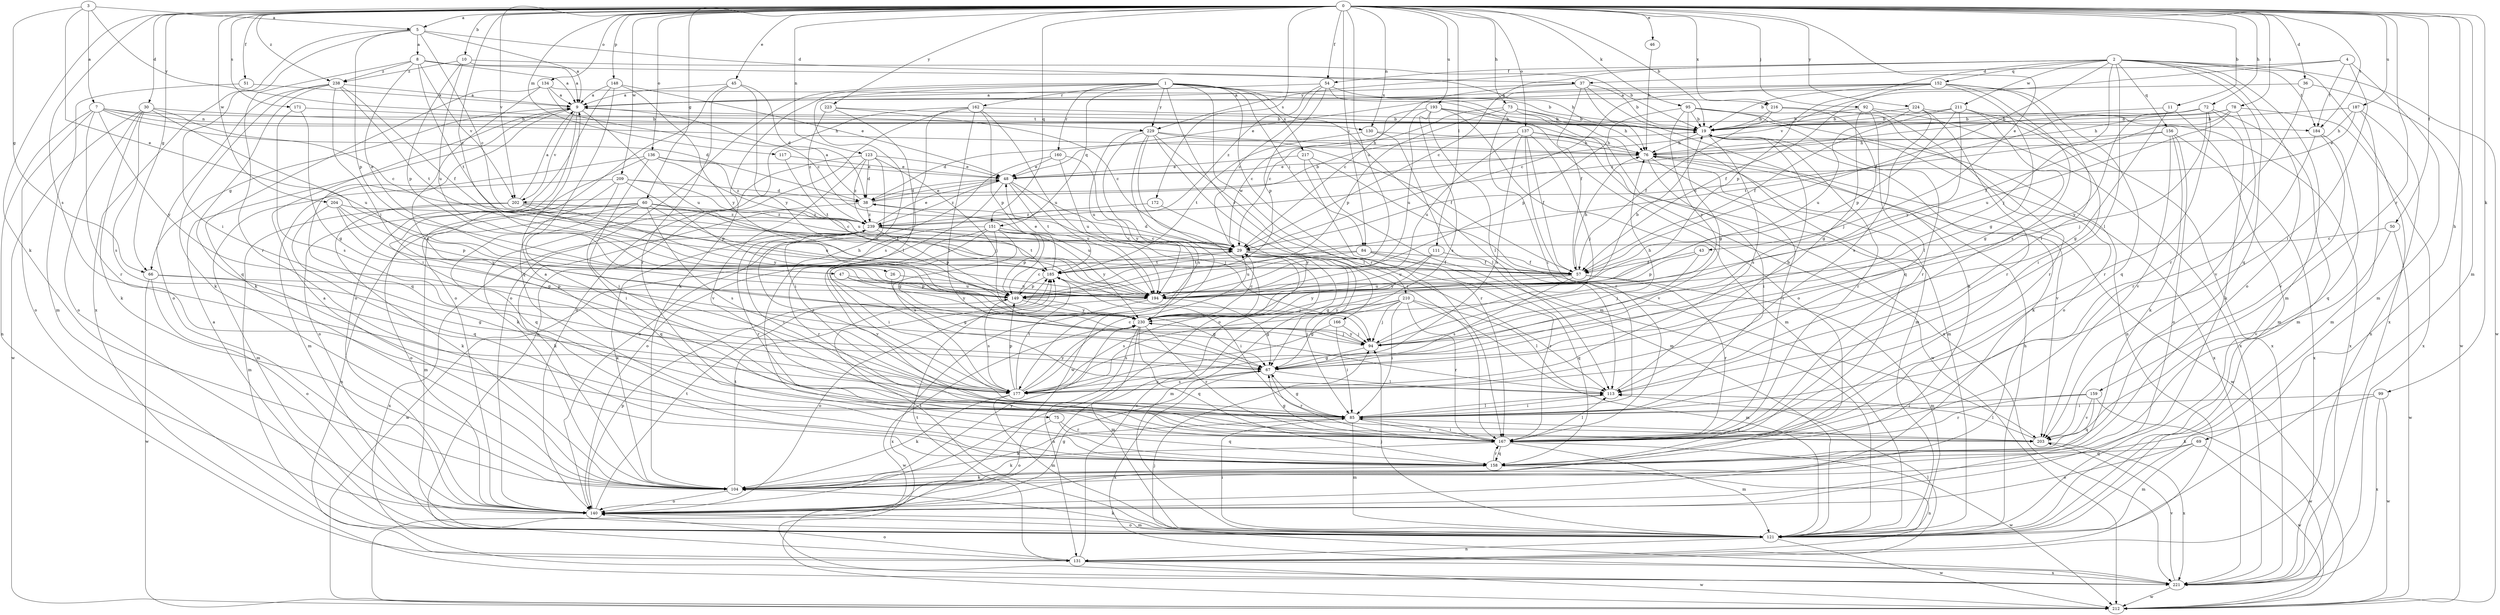 strict digraph  {
0;
1;
2;
3;
4;
5;
7;
8;
9;
10;
11;
19;
26;
29;
30;
36;
37;
38;
43;
45;
46;
47;
48;
50;
51;
54;
57;
60;
66;
67;
69;
72;
73;
75;
76;
78;
84;
85;
92;
94;
95;
99;
104;
111;
113;
117;
121;
123;
130;
131;
134;
136;
137;
140;
148;
149;
151;
152;
156;
158;
159;
160;
162;
166;
167;
171;
172;
177;
184;
185;
187;
193;
194;
202;
203;
204;
209;
210;
211;
212;
216;
217;
221;
223;
224;
229;
230;
238;
239;
0 -> 5  [label=a];
0 -> 10  [label=b];
0 -> 11  [label=b];
0 -> 19  [label=b];
0 -> 26  [label=c];
0 -> 30  [label=d];
0 -> 36  [label=d];
0 -> 43  [label=e];
0 -> 45  [label=e];
0 -> 46  [label=e];
0 -> 50  [label=f];
0 -> 51  [label=f];
0 -> 54  [label=f];
0 -> 60  [label=g];
0 -> 66  [label=g];
0 -> 69  [label=h];
0 -> 72  [label=h];
0 -> 73  [label=h];
0 -> 78  [label=i];
0 -> 84  [label=i];
0 -> 92  [label=j];
0 -> 95  [label=k];
0 -> 99  [label=k];
0 -> 104  [label=k];
0 -> 111  [label=l];
0 -> 117  [label=m];
0 -> 121  [label=m];
0 -> 123  [label=n];
0 -> 130  [label=n];
0 -> 134  [label=o];
0 -> 136  [label=o];
0 -> 137  [label=o];
0 -> 148  [label=p];
0 -> 151  [label=q];
0 -> 159  [label=r];
0 -> 171  [label=s];
0 -> 172  [label=s];
0 -> 177  [label=s];
0 -> 184  [label=t];
0 -> 187  [label=u];
0 -> 193  [label=u];
0 -> 194  [label=u];
0 -> 202  [label=v];
0 -> 204  [label=w];
0 -> 209  [label=w];
0 -> 216  [label=x];
0 -> 223  [label=y];
0 -> 224  [label=y];
0 -> 238  [label=z];
1 -> 75  [label=h];
1 -> 84  [label=i];
1 -> 104  [label=k];
1 -> 121  [label=m];
1 -> 140  [label=o];
1 -> 151  [label=q];
1 -> 160  [label=r];
1 -> 162  [label=r];
1 -> 166  [label=r];
1 -> 167  [label=r];
1 -> 210  [label=w];
1 -> 216  [label=x];
1 -> 217  [label=x];
1 -> 229  [label=y];
2 -> 29  [label=c];
2 -> 54  [label=f];
2 -> 57  [label=f];
2 -> 94  [label=j];
2 -> 113  [label=l];
2 -> 121  [label=m];
2 -> 140  [label=o];
2 -> 149  [label=p];
2 -> 152  [label=q];
2 -> 156  [label=q];
2 -> 158  [label=q];
2 -> 184  [label=t];
2 -> 211  [label=w];
2 -> 212  [label=w];
2 -> 221  [label=x];
2 -> 229  [label=y];
3 -> 5  [label=a];
3 -> 7  [label=a];
3 -> 47  [label=e];
3 -> 66  [label=g];
3 -> 229  [label=y];
4 -> 37  [label=d];
4 -> 85  [label=i];
4 -> 121  [label=m];
4 -> 184  [label=t];
4 -> 202  [label=v];
5 -> 8  [label=a];
5 -> 9  [label=a];
5 -> 29  [label=c];
5 -> 37  [label=d];
5 -> 85  [label=i];
5 -> 149  [label=p];
5 -> 221  [label=x];
7 -> 38  [label=d];
7 -> 76  [label=h];
7 -> 130  [label=n];
7 -> 131  [label=n];
7 -> 140  [label=o];
7 -> 167  [label=r];
7 -> 184  [label=t];
7 -> 230  [label=y];
8 -> 9  [label=a];
8 -> 47  [label=e];
8 -> 76  [label=h];
8 -> 167  [label=r];
8 -> 185  [label=t];
8 -> 202  [label=v];
8 -> 238  [label=z];
9 -> 19  [label=b];
9 -> 66  [label=g];
9 -> 85  [label=i];
9 -> 158  [label=q];
9 -> 194  [label=u];
9 -> 202  [label=v];
10 -> 9  [label=a];
10 -> 19  [label=b];
10 -> 149  [label=p];
10 -> 194  [label=u];
10 -> 238  [label=z];
11 -> 19  [label=b];
11 -> 67  [label=g];
11 -> 121  [label=m];
19 -> 76  [label=h];
19 -> 104  [label=k];
19 -> 167  [label=r];
19 -> 177  [label=s];
19 -> 221  [label=x];
26 -> 67  [label=g];
26 -> 194  [label=u];
29 -> 38  [label=d];
29 -> 57  [label=f];
29 -> 67  [label=g];
29 -> 85  [label=i];
29 -> 121  [label=m];
29 -> 185  [label=t];
30 -> 19  [label=b];
30 -> 29  [label=c];
30 -> 104  [label=k];
30 -> 140  [label=o];
30 -> 177  [label=s];
30 -> 194  [label=u];
30 -> 212  [label=w];
36 -> 9  [label=a];
36 -> 167  [label=r];
36 -> 212  [label=w];
37 -> 9  [label=a];
37 -> 19  [label=b];
37 -> 29  [label=c];
37 -> 57  [label=f];
37 -> 104  [label=k];
37 -> 158  [label=q];
38 -> 9  [label=a];
38 -> 19  [label=b];
38 -> 48  [label=e];
38 -> 104  [label=k];
38 -> 194  [label=u];
38 -> 239  [label=z];
43 -> 57  [label=f];
43 -> 94  [label=j];
43 -> 149  [label=p];
45 -> 9  [label=a];
45 -> 38  [label=d];
45 -> 140  [label=o];
45 -> 167  [label=r];
45 -> 230  [label=y];
46 -> 76  [label=h];
47 -> 149  [label=p];
47 -> 194  [label=u];
47 -> 230  [label=y];
48 -> 38  [label=d];
48 -> 94  [label=j];
48 -> 140  [label=o];
48 -> 185  [label=t];
48 -> 194  [label=u];
48 -> 239  [label=z];
50 -> 29  [label=c];
50 -> 203  [label=v];
50 -> 212  [label=w];
51 -> 9  [label=a];
51 -> 121  [label=m];
54 -> 9  [label=a];
54 -> 29  [label=c];
54 -> 140  [label=o];
54 -> 149  [label=p];
54 -> 221  [label=x];
54 -> 239  [label=z];
57 -> 76  [label=h];
57 -> 121  [label=m];
57 -> 167  [label=r];
57 -> 177  [label=s];
57 -> 194  [label=u];
57 -> 230  [label=y];
60 -> 57  [label=f];
60 -> 121  [label=m];
60 -> 131  [label=n];
60 -> 140  [label=o];
60 -> 158  [label=q];
60 -> 177  [label=s];
60 -> 194  [label=u];
60 -> 239  [label=z];
66 -> 67  [label=g];
66 -> 140  [label=o];
66 -> 149  [label=p];
66 -> 212  [label=w];
67 -> 113  [label=l];
67 -> 167  [label=r];
67 -> 177  [label=s];
67 -> 221  [label=x];
69 -> 121  [label=m];
69 -> 140  [label=o];
69 -> 158  [label=q];
69 -> 212  [label=w];
72 -> 19  [label=b];
72 -> 94  [label=j];
72 -> 104  [label=k];
72 -> 121  [label=m];
72 -> 167  [label=r];
72 -> 185  [label=t];
72 -> 230  [label=y];
72 -> 239  [label=z];
73 -> 19  [label=b];
73 -> 29  [label=c];
73 -> 76  [label=h];
73 -> 85  [label=i];
73 -> 121  [label=m];
73 -> 149  [label=p];
75 -> 140  [label=o];
75 -> 158  [label=q];
75 -> 167  [label=r];
76 -> 48  [label=e];
76 -> 85  [label=i];
76 -> 167  [label=r];
76 -> 203  [label=v];
76 -> 212  [label=w];
78 -> 19  [label=b];
78 -> 57  [label=f];
78 -> 76  [label=h];
78 -> 194  [label=u];
78 -> 203  [label=v];
78 -> 221  [label=x];
84 -> 57  [label=f];
84 -> 158  [label=q];
84 -> 167  [label=r];
84 -> 185  [label=t];
84 -> 194  [label=u];
85 -> 67  [label=g];
85 -> 104  [label=k];
85 -> 113  [label=l];
85 -> 121  [label=m];
85 -> 167  [label=r];
85 -> 203  [label=v];
92 -> 19  [label=b];
92 -> 67  [label=g];
92 -> 113  [label=l];
92 -> 140  [label=o];
92 -> 221  [label=x];
94 -> 67  [label=g];
94 -> 76  [label=h];
94 -> 230  [label=y];
95 -> 19  [label=b];
95 -> 67  [label=g];
95 -> 131  [label=n];
95 -> 149  [label=p];
95 -> 167  [label=r];
95 -> 221  [label=x];
95 -> 230  [label=y];
99 -> 85  [label=i];
99 -> 104  [label=k];
99 -> 212  [label=w];
99 -> 221  [label=x];
104 -> 9  [label=a];
104 -> 140  [label=o];
104 -> 185  [label=t];
104 -> 230  [label=y];
111 -> 57  [label=f];
111 -> 194  [label=u];
111 -> 230  [label=y];
113 -> 19  [label=b];
113 -> 85  [label=i];
117 -> 48  [label=e];
117 -> 185  [label=t];
121 -> 9  [label=a];
121 -> 76  [label=h];
121 -> 85  [label=i];
121 -> 94  [label=j];
121 -> 104  [label=k];
121 -> 131  [label=n];
121 -> 140  [label=o];
121 -> 185  [label=t];
121 -> 212  [label=w];
123 -> 38  [label=d];
123 -> 48  [label=e];
123 -> 85  [label=i];
123 -> 94  [label=j];
123 -> 104  [label=k];
123 -> 203  [label=v];
123 -> 239  [label=z];
130 -> 76  [label=h];
130 -> 113  [label=l];
130 -> 185  [label=t];
131 -> 29  [label=c];
131 -> 113  [label=l];
131 -> 140  [label=o];
131 -> 185  [label=t];
131 -> 212  [label=w];
131 -> 221  [label=x];
134 -> 9  [label=a];
134 -> 19  [label=b];
134 -> 29  [label=c];
134 -> 104  [label=k];
134 -> 177  [label=s];
136 -> 48  [label=e];
136 -> 85  [label=i];
136 -> 121  [label=m];
136 -> 140  [label=o];
136 -> 194  [label=u];
136 -> 239  [label=z];
137 -> 38  [label=d];
137 -> 57  [label=f];
137 -> 76  [label=h];
137 -> 94  [label=j];
137 -> 121  [label=m];
137 -> 167  [label=r];
137 -> 177  [label=s];
137 -> 194  [label=u];
140 -> 29  [label=c];
140 -> 67  [label=g];
140 -> 121  [label=m];
140 -> 149  [label=p];
140 -> 185  [label=t];
148 -> 9  [label=a];
148 -> 48  [label=e];
148 -> 140  [label=o];
148 -> 158  [label=q];
148 -> 230  [label=y];
149 -> 29  [label=c];
149 -> 67  [label=g];
149 -> 177  [label=s];
149 -> 230  [label=y];
151 -> 29  [label=c];
151 -> 85  [label=i];
151 -> 149  [label=p];
151 -> 167  [label=r];
151 -> 177  [label=s];
151 -> 203  [label=v];
151 -> 212  [label=w];
151 -> 230  [label=y];
152 -> 9  [label=a];
152 -> 19  [label=b];
152 -> 29  [label=c];
152 -> 48  [label=e];
152 -> 57  [label=f];
152 -> 67  [label=g];
152 -> 113  [label=l];
152 -> 158  [label=q];
152 -> 177  [label=s];
156 -> 29  [label=c];
156 -> 76  [label=h];
156 -> 104  [label=k];
156 -> 140  [label=o];
156 -> 203  [label=v];
156 -> 221  [label=x];
158 -> 104  [label=k];
158 -> 131  [label=n];
158 -> 167  [label=r];
159 -> 85  [label=i];
159 -> 158  [label=q];
159 -> 167  [label=r];
159 -> 203  [label=v];
159 -> 212  [label=w];
160 -> 48  [label=e];
160 -> 140  [label=o];
160 -> 194  [label=u];
160 -> 230  [label=y];
162 -> 19  [label=b];
162 -> 113  [label=l];
162 -> 131  [label=n];
162 -> 140  [label=o];
162 -> 149  [label=p];
162 -> 177  [label=s];
162 -> 194  [label=u];
166 -> 85  [label=i];
166 -> 94  [label=j];
166 -> 177  [label=s];
167 -> 67  [label=g];
167 -> 85  [label=i];
167 -> 104  [label=k];
167 -> 113  [label=l];
167 -> 121  [label=m];
167 -> 158  [label=q];
167 -> 212  [label=w];
171 -> 19  [label=b];
171 -> 67  [label=g];
171 -> 177  [label=s];
172 -> 230  [label=y];
172 -> 239  [label=z];
177 -> 29  [label=c];
177 -> 104  [label=k];
177 -> 121  [label=m];
177 -> 149  [label=p];
177 -> 185  [label=t];
177 -> 230  [label=y];
177 -> 239  [label=z];
184 -> 158  [label=q];
184 -> 167  [label=r];
184 -> 203  [label=v];
185 -> 48  [label=e];
185 -> 85  [label=i];
185 -> 94  [label=j];
185 -> 149  [label=p];
187 -> 19  [label=b];
187 -> 48  [label=e];
187 -> 76  [label=h];
187 -> 121  [label=m];
187 -> 131  [label=n];
193 -> 19  [label=b];
193 -> 29  [label=c];
193 -> 113  [label=l];
193 -> 121  [label=m];
193 -> 177  [label=s];
193 -> 194  [label=u];
193 -> 212  [label=w];
194 -> 19  [label=b];
194 -> 67  [label=g];
194 -> 140  [label=o];
194 -> 221  [label=x];
202 -> 9  [label=a];
202 -> 29  [label=c];
202 -> 67  [label=g];
202 -> 104  [label=k];
202 -> 121  [label=m];
202 -> 230  [label=y];
202 -> 239  [label=z];
203 -> 9  [label=a];
203 -> 113  [label=l];
203 -> 221  [label=x];
204 -> 67  [label=g];
204 -> 149  [label=p];
204 -> 158  [label=q];
204 -> 230  [label=y];
204 -> 239  [label=z];
209 -> 38  [label=d];
209 -> 85  [label=i];
209 -> 121  [label=m];
209 -> 149  [label=p];
209 -> 158  [label=q];
209 -> 194  [label=u];
210 -> 67  [label=g];
210 -> 85  [label=i];
210 -> 94  [label=j];
210 -> 113  [label=l];
210 -> 121  [label=m];
210 -> 167  [label=r];
210 -> 177  [label=s];
210 -> 230  [label=y];
211 -> 19  [label=b];
211 -> 57  [label=f];
211 -> 67  [label=g];
211 -> 85  [label=i];
211 -> 149  [label=p];
211 -> 230  [label=y];
216 -> 19  [label=b];
216 -> 57  [label=f];
216 -> 94  [label=j];
216 -> 167  [label=r];
217 -> 48  [label=e];
217 -> 121  [label=m];
217 -> 167  [label=r];
217 -> 203  [label=v];
221 -> 94  [label=j];
221 -> 203  [label=v];
221 -> 212  [label=w];
223 -> 19  [label=b];
223 -> 29  [label=c];
223 -> 113  [label=l];
223 -> 239  [label=z];
224 -> 19  [label=b];
224 -> 167  [label=r];
224 -> 177  [label=s];
224 -> 194  [label=u];
224 -> 221  [label=x];
229 -> 57  [label=f];
229 -> 76  [label=h];
229 -> 113  [label=l];
229 -> 140  [label=o];
229 -> 167  [label=r];
229 -> 177  [label=s];
229 -> 194  [label=u];
229 -> 212  [label=w];
230 -> 29  [label=c];
230 -> 94  [label=j];
230 -> 121  [label=m];
230 -> 131  [label=n];
230 -> 158  [label=q];
230 -> 167  [label=r];
230 -> 212  [label=w];
238 -> 9  [label=a];
238 -> 57  [label=f];
238 -> 94  [label=j];
238 -> 104  [label=k];
238 -> 140  [label=o];
238 -> 158  [label=q];
238 -> 185  [label=t];
239 -> 29  [label=c];
239 -> 48  [label=e];
239 -> 57  [label=f];
239 -> 85  [label=i];
239 -> 104  [label=k];
239 -> 149  [label=p];
239 -> 167  [label=r];
239 -> 185  [label=t];
239 -> 221  [label=x];
}
